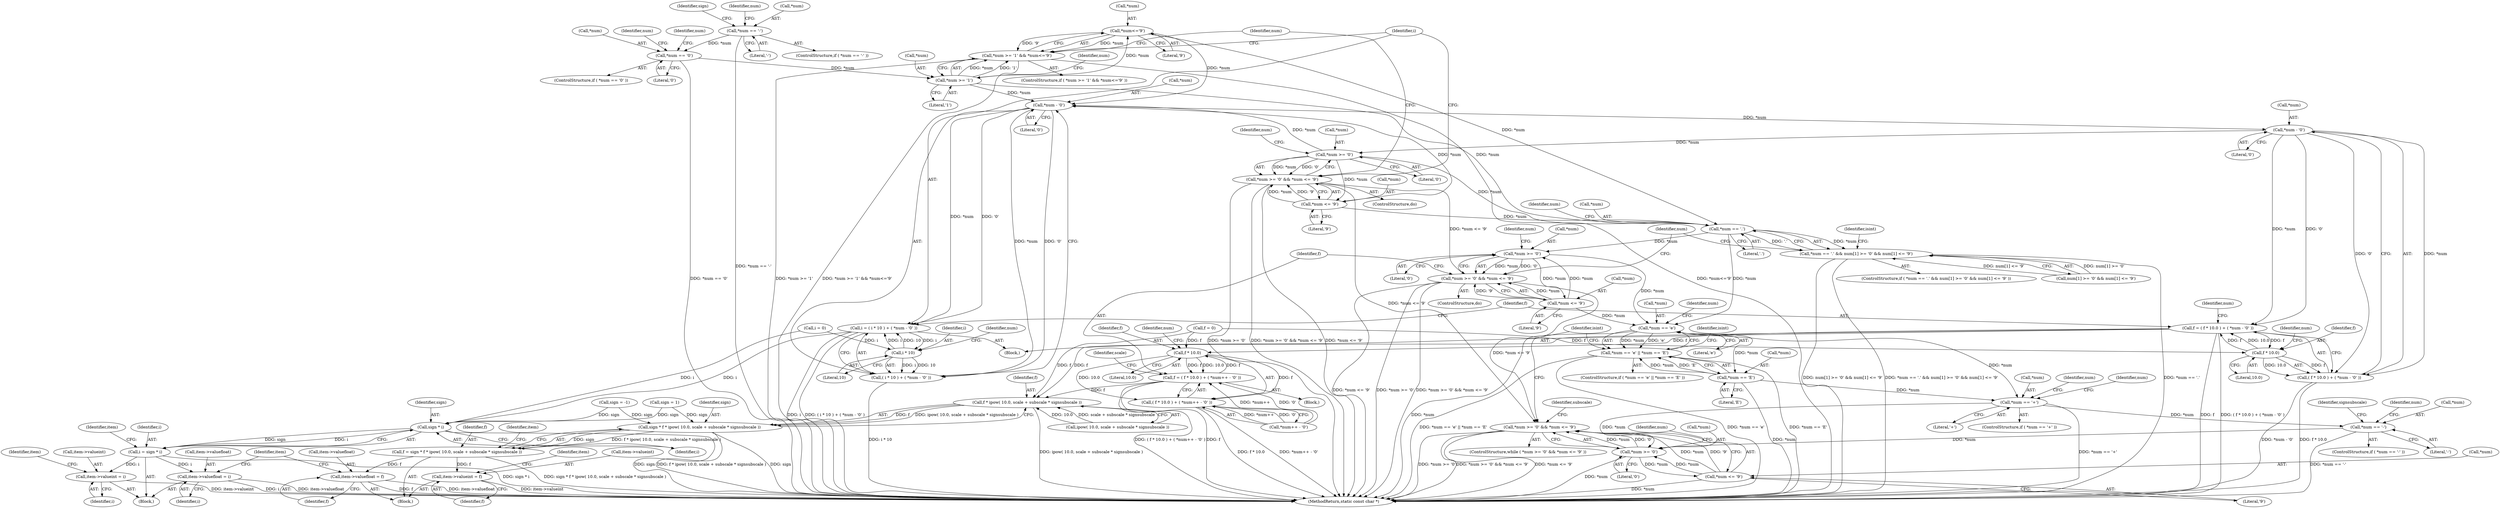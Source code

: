 digraph "1_iperf_91f2fa59e8ed80dfbf400add0164ee0e508e412a_36@pointer" {
"1000167" [label="(Call,*num<='9')"];
"1000163" [label="(Call,*num >= '1')"];
"1000155" [label="(Call,*num == '0')"];
"1000143" [label="(Call,*num == '-')"];
"1000162" [label="(Call,*num >= '1' && *num<='9')"];
"1000180" [label="(Call,*num - '0')"];
"1000174" [label="(Call,i = ( i * 10 ) + ( *num - '0' ))"];
"1000177" [label="(Call,i * 10)"];
"1000176" [label="(Call,( i * 10 ) + ( *num - '0' ))"];
"1000314" [label="(Call,sign * i)"];
"1000312" [label="(Call,i = sign * i)"];
"1000317" [label="(Call,item->valueint = i)"];
"1000322" [label="(Call,item->valuefloat = i)"];
"1000190" [label="(Call,*num - '0')"];
"1000184" [label="(Call,f = ( f * 10.0 ) + ( *num - '0' ))"];
"1000187" [label="(Call,f * 10.0)"];
"1000186" [label="(Call,( f * 10.0 ) + ( *num - '0' ))"];
"1000233" [label="(Call,f * 10.0)"];
"1000230" [label="(Call,f = ( f * 10.0 ) + ( *num++ - '0' ))"];
"1000333" [label="(Call,f * ipow( 10.0, scale + subscale * signsubscale ))"];
"1000331" [label="(Call,sign * f * ipow( 10.0, scale + subscale * signsubscale ))"];
"1000329" [label="(Call,f = sign * f * ipow( 10.0, scale + subscale * signsubscale ))"];
"1000342" [label="(Call,item->valueint = f)"];
"1000347" [label="(Call,item->valuefloat = f)"];
"1000232" [label="(Call,( f * 10.0 ) + ( *num++ - '0' ))"];
"1000197" [label="(Call,*num >= '0')"];
"1000196" [label="(Call,*num >= '0' && *num <= '9')"];
"1000243" [label="(Call,*num >= '0' && *num <= '9')"];
"1000289" [label="(Call,*num >= '0' && *num <= '9')"];
"1000201" [label="(Call,*num <= '9')"];
"1000207" [label="(Call,*num == '.')"];
"1000206" [label="(Call,*num == '.' && num[1] >= '0' && num[1] <= '9')"];
"1000244" [label="(Call,*num >= '0')"];
"1000248" [label="(Call,*num <= '9')"];
"1000254" [label="(Call,*num == 'e')"];
"1000253" [label="(Call,*num == 'e' || *num == 'E')"];
"1000258" [label="(Call,*num == 'E')"];
"1000269" [label="(Call,*num == '+')"];
"1000277" [label="(Call,*num == '-')"];
"1000290" [label="(Call,*num >= '0')"];
"1000294" [label="(Call,*num <= '9')"];
"1000251" [label="(Literal,'9')"];
"1000331" [label="(Call,sign * f * ipow( 10.0, scale + subscale * signsubscale ))"];
"1000230" [label="(Call,f = ( f * 10.0 ) + ( *num++ - '0' ))"];
"1000354" [label="(Identifier,item)"];
"1000184" [label="(Call,f = ( f * 10.0 ) + ( *num - '0' ))"];
"1000359" [label="(MethodReturn,static const char *)"];
"1000127" [label="(Call,sign = 1)"];
"1000232" [label="(Call,( f * 10.0 ) + ( *num++ - '0' ))"];
"1000191" [label="(Call,*num)"];
"1000256" [label="(Identifier,num)"];
"1000297" [label="(Literal,'9')"];
"1000206" [label="(Call,*num == '.' && num[1] >= '0' && num[1] <= '9')"];
"1000186" [label="(Call,( f * 10.0 ) + ( *num - '0' ))"];
"1000274" [label="(Identifier,num)"];
"1000296" [label="(Identifier,num)"];
"1000258" [label="(Call,*num == 'E')"];
"1000252" [label="(ControlStructure,if ( *num == 'e' || *num == 'E' ))"];
"1000315" [label="(Identifier,sign)"];
"1000202" [label="(Call,*num)"];
"1000346" [label="(Identifier,f)"];
"1000214" [label="(Identifier,num)"];
"1000176" [label="(Call,( i * 10 ) + ( *num - '0' ))"];
"1000348" [label="(Call,item->valuefloat)"];
"1000172" [label="(ControlStructure,do)"];
"1000229" [label="(Block,)"];
"1000209" [label="(Identifier,num)"];
"1000167" [label="(Call,*num<='9')"];
"1000349" [label="(Identifier,item)"];
"1000323" [label="(Call,item->valuefloat)"];
"1000196" [label="(Call,*num >= '0' && *num <= '9')"];
"1000192" [label="(Identifier,num)"];
"1000234" [label="(Identifier,f)"];
"1000312" [label="(Call,i = sign * i)"];
"1000168" [label="(Call,*num)"];
"1000236" [label="(Call,*num++ - '0')"];
"1000177" [label="(Call,i * 10)"];
"1000316" [label="(Identifier,i)"];
"1000144" [label="(Call,*num)"];
"1000195" [label="(Identifier,num)"];
"1000198" [label="(Call,*num)"];
"1000231" [label="(Identifier,f)"];
"1000330" [label="(Identifier,f)"];
"1000239" [label="(Identifier,num)"];
"1000155" [label="(Call,*num == '0')"];
"1000161" [label="(ControlStructure,if ( *num >= '1' && *num<='9' ))"];
"1000143" [label="(Call,*num == '-')"];
"1000270" [label="(Call,*num)"];
"1000164" [label="(Call,*num)"];
"1000335" [label="(Call,ipow( 10.0, scale + subscale * signsubscale ))"];
"1000197" [label="(Call,*num >= '0')"];
"1000324" [label="(Identifier,item)"];
"1000188" [label="(Identifier,f)"];
"1000344" [label="(Identifier,item)"];
"1000311" [label="(Block,)"];
"1000255" [label="(Call,*num)"];
"1000187" [label="(Call,f * 10.0)"];
"1000204" [label="(Literal,'9')"];
"1000119" [label="(Call,f = 0)"];
"1000295" [label="(Call,*num)"];
"1000248" [label="(Call,*num <= '9')"];
"1000329" [label="(Call,f = sign * f * ipow( 10.0, scale + subscale * signsubscale ))"];
"1000162" [label="(Call,*num >= '1' && *num<='9')"];
"1000260" [label="(Identifier,num)"];
"1000165" [label="(Identifier,num)"];
"1000154" [label="(ControlStructure,if ( *num == '0' ))"];
"1000293" [label="(Literal,'0')"];
"1000278" [label="(Call,*num)"];
"1000269" [label="(Call,*num == '+')"];
"1000146" [label="(Literal,'-')"];
"1000332" [label="(Identifier,sign)"];
"1000333" [label="(Call,f * ipow( 10.0, scale + subscale * signsubscale ))"];
"1000160" [label="(Identifier,num)"];
"1000276" [label="(ControlStructure,if ( *num == '-' ))"];
"1000208" [label="(Call,*num)"];
"1000310" [label="(Identifier,isint)"];
"1000224" [label="(Identifier,isint)"];
"1000185" [label="(Identifier,f)"];
"1000181" [label="(Call,*num)"];
"1000347" [label="(Call,item->valuefloat = f)"];
"1000249" [label="(Call,*num)"];
"1000228" [label="(ControlStructure,do)"];
"1000244" [label="(Call,*num >= '0')"];
"1000261" [label="(Literal,'E')"];
"1000149" [label="(Identifier,sign)"];
"1000233" [label="(Call,f * 10.0)"];
"1000351" [label="(Identifier,f)"];
"1000142" [label="(ControlStructure,if ( *num == '-' ))"];
"1000183" [label="(Literal,'0')"];
"1000207" [label="(Call,*num == '.')"];
"1000288" [label="(ControlStructure,while ( *num >= '0' && *num <= '9' ))"];
"1000190" [label="(Call,*num - '0')"];
"1000169" [label="(Identifier,num)"];
"1000283" [label="(Identifier,signsubscale)"];
"1000319" [label="(Identifier,item)"];
"1000277" [label="(Call,*num == '-')"];
"1000158" [label="(Literal,'0')"];
"1000166" [label="(Literal,'1')"];
"1000235" [label="(Literal,10.0)"];
"1000148" [label="(Call,sign = -1)"];
"1000193" [label="(Literal,'0')"];
"1000272" [label="(Literal,'+')"];
"1000268" [label="(ControlStructure,if ( *num == '+' ))"];
"1000245" [label="(Call,*num)"];
"1000157" [label="(Identifier,num)"];
"1000326" [label="(Identifier,i)"];
"1000299" [label="(Identifier,subscale)"];
"1000175" [label="(Identifier,i)"];
"1000294" [label="(Call,*num <= '9')"];
"1000259" [label="(Call,*num)"];
"1000257" [label="(Literal,'e')"];
"1000250" [label="(Identifier,num)"];
"1000328" [label="(Block,)"];
"1000210" [label="(Literal,'.')"];
"1000242" [label="(Identifier,scale)"];
"1000200" [label="(Literal,'0')"];
"1000201" [label="(Call,*num <= '9')"];
"1000179" [label="(Literal,10)"];
"1000279" [label="(Identifier,num)"];
"1000178" [label="(Identifier,i)"];
"1000343" [label="(Call,item->valueint)"];
"1000163" [label="(Call,*num >= '1')"];
"1000290" [label="(Call,*num >= '0')"];
"1000264" [label="(Identifier,isint)"];
"1000342" [label="(Call,item->valueint = f)"];
"1000318" [label="(Call,item->valueint)"];
"1000180" [label="(Call,*num - '0')"];
"1000317" [label="(Call,item->valueint = i)"];
"1000205" [label="(ControlStructure,if ( *num == '.' && num[1] >= '0' && num[1] <= '9' ))"];
"1000291" [label="(Call,*num)"];
"1000156" [label="(Call,*num)"];
"1000280" [label="(Literal,'-')"];
"1000253" [label="(Call,*num == 'e' || *num == 'E')"];
"1000203" [label="(Identifier,num)"];
"1000243" [label="(Call,*num >= '0' && *num <= '9')"];
"1000170" [label="(Literal,'9')"];
"1000321" [label="(Identifier,i)"];
"1000174" [label="(Call,i = ( i * 10 ) + ( *num - '0' ))"];
"1000254" [label="(Call,*num == 'e')"];
"1000211" [label="(Call,num[1] >= '0' && num[1] <= '9')"];
"1000292" [label="(Identifier,num)"];
"1000334" [label="(Identifier,f)"];
"1000247" [label="(Literal,'0')"];
"1000314" [label="(Call,sign * i)"];
"1000173" [label="(Block,)"];
"1000115" [label="(Call,i = 0)"];
"1000313" [label="(Identifier,i)"];
"1000322" [label="(Call,item->valuefloat = i)"];
"1000189" [label="(Literal,10.0)"];
"1000289" [label="(Call,*num >= '0' && *num <= '9')"];
"1000182" [label="(Identifier,num)"];
"1000167" -> "1000162"  [label="AST: "];
"1000167" -> "1000170"  [label="CFG: "];
"1000168" -> "1000167"  [label="AST: "];
"1000170" -> "1000167"  [label="AST: "];
"1000162" -> "1000167"  [label="CFG: "];
"1000167" -> "1000162"  [label="DDG: *num"];
"1000167" -> "1000162"  [label="DDG: '9'"];
"1000163" -> "1000167"  [label="DDG: *num"];
"1000167" -> "1000180"  [label="DDG: *num"];
"1000167" -> "1000207"  [label="DDG: *num"];
"1000163" -> "1000162"  [label="AST: "];
"1000163" -> "1000166"  [label="CFG: "];
"1000164" -> "1000163"  [label="AST: "];
"1000166" -> "1000163"  [label="AST: "];
"1000169" -> "1000163"  [label="CFG: "];
"1000162" -> "1000163"  [label="CFG: "];
"1000163" -> "1000162"  [label="DDG: *num"];
"1000163" -> "1000162"  [label="DDG: '1'"];
"1000155" -> "1000163"  [label="DDG: *num"];
"1000163" -> "1000180"  [label="DDG: *num"];
"1000163" -> "1000207"  [label="DDG: *num"];
"1000155" -> "1000154"  [label="AST: "];
"1000155" -> "1000158"  [label="CFG: "];
"1000156" -> "1000155"  [label="AST: "];
"1000158" -> "1000155"  [label="AST: "];
"1000160" -> "1000155"  [label="CFG: "];
"1000165" -> "1000155"  [label="CFG: "];
"1000155" -> "1000359"  [label="DDG: *num == '0'"];
"1000143" -> "1000155"  [label="DDG: *num"];
"1000143" -> "1000142"  [label="AST: "];
"1000143" -> "1000146"  [label="CFG: "];
"1000144" -> "1000143"  [label="AST: "];
"1000146" -> "1000143"  [label="AST: "];
"1000149" -> "1000143"  [label="CFG: "];
"1000157" -> "1000143"  [label="CFG: "];
"1000143" -> "1000359"  [label="DDG: *num == '-'"];
"1000162" -> "1000161"  [label="AST: "];
"1000175" -> "1000162"  [label="CFG: "];
"1000209" -> "1000162"  [label="CFG: "];
"1000162" -> "1000359"  [label="DDG: *num<='9'"];
"1000162" -> "1000359"  [label="DDG: *num >= '1'"];
"1000162" -> "1000359"  [label="DDG: *num >= '1' && *num<='9'"];
"1000180" -> "1000176"  [label="AST: "];
"1000180" -> "1000183"  [label="CFG: "];
"1000181" -> "1000180"  [label="AST: "];
"1000183" -> "1000180"  [label="AST: "];
"1000176" -> "1000180"  [label="CFG: "];
"1000180" -> "1000174"  [label="DDG: *num"];
"1000180" -> "1000174"  [label="DDG: '0'"];
"1000180" -> "1000176"  [label="DDG: *num"];
"1000180" -> "1000176"  [label="DDG: '0'"];
"1000201" -> "1000180"  [label="DDG: *num"];
"1000197" -> "1000180"  [label="DDG: *num"];
"1000180" -> "1000190"  [label="DDG: *num"];
"1000174" -> "1000173"  [label="AST: "];
"1000174" -> "1000176"  [label="CFG: "];
"1000175" -> "1000174"  [label="AST: "];
"1000176" -> "1000174"  [label="AST: "];
"1000185" -> "1000174"  [label="CFG: "];
"1000174" -> "1000359"  [label="DDG: ( i * 10 ) + ( *num - '0' )"];
"1000174" -> "1000359"  [label="DDG: i"];
"1000177" -> "1000174"  [label="DDG: i"];
"1000177" -> "1000174"  [label="DDG: 10"];
"1000174" -> "1000177"  [label="DDG: i"];
"1000174" -> "1000314"  [label="DDG: i"];
"1000177" -> "1000176"  [label="AST: "];
"1000177" -> "1000179"  [label="CFG: "];
"1000178" -> "1000177"  [label="AST: "];
"1000179" -> "1000177"  [label="AST: "];
"1000182" -> "1000177"  [label="CFG: "];
"1000177" -> "1000176"  [label="DDG: i"];
"1000177" -> "1000176"  [label="DDG: 10"];
"1000115" -> "1000177"  [label="DDG: i"];
"1000176" -> "1000359"  [label="DDG: i * 10"];
"1000314" -> "1000312"  [label="AST: "];
"1000314" -> "1000316"  [label="CFG: "];
"1000315" -> "1000314"  [label="AST: "];
"1000316" -> "1000314"  [label="AST: "];
"1000312" -> "1000314"  [label="CFG: "];
"1000314" -> "1000359"  [label="DDG: sign"];
"1000314" -> "1000312"  [label="DDG: sign"];
"1000314" -> "1000312"  [label="DDG: i"];
"1000148" -> "1000314"  [label="DDG: sign"];
"1000127" -> "1000314"  [label="DDG: sign"];
"1000115" -> "1000314"  [label="DDG: i"];
"1000312" -> "1000311"  [label="AST: "];
"1000313" -> "1000312"  [label="AST: "];
"1000319" -> "1000312"  [label="CFG: "];
"1000312" -> "1000359"  [label="DDG: sign * i"];
"1000312" -> "1000317"  [label="DDG: i"];
"1000312" -> "1000322"  [label="DDG: i"];
"1000317" -> "1000311"  [label="AST: "];
"1000317" -> "1000321"  [label="CFG: "];
"1000318" -> "1000317"  [label="AST: "];
"1000321" -> "1000317"  [label="AST: "];
"1000324" -> "1000317"  [label="CFG: "];
"1000317" -> "1000359"  [label="DDG: item->valueint"];
"1000322" -> "1000311"  [label="AST: "];
"1000322" -> "1000326"  [label="CFG: "];
"1000323" -> "1000322"  [label="AST: "];
"1000326" -> "1000322"  [label="AST: "];
"1000354" -> "1000322"  [label="CFG: "];
"1000322" -> "1000359"  [label="DDG: i"];
"1000322" -> "1000359"  [label="DDG: item->valuefloat"];
"1000190" -> "1000186"  [label="AST: "];
"1000190" -> "1000193"  [label="CFG: "];
"1000191" -> "1000190"  [label="AST: "];
"1000193" -> "1000190"  [label="AST: "];
"1000186" -> "1000190"  [label="CFG: "];
"1000190" -> "1000184"  [label="DDG: *num"];
"1000190" -> "1000184"  [label="DDG: '0'"];
"1000190" -> "1000186"  [label="DDG: *num"];
"1000190" -> "1000186"  [label="DDG: '0'"];
"1000190" -> "1000197"  [label="DDG: *num"];
"1000184" -> "1000173"  [label="AST: "];
"1000184" -> "1000186"  [label="CFG: "];
"1000185" -> "1000184"  [label="AST: "];
"1000186" -> "1000184"  [label="AST: "];
"1000195" -> "1000184"  [label="CFG: "];
"1000184" -> "1000359"  [label="DDG: ( f * 10.0 ) + ( *num - '0' )"];
"1000184" -> "1000359"  [label="DDG: f"];
"1000187" -> "1000184"  [label="DDG: f"];
"1000187" -> "1000184"  [label="DDG: 10.0"];
"1000184" -> "1000187"  [label="DDG: f"];
"1000184" -> "1000233"  [label="DDG: f"];
"1000184" -> "1000333"  [label="DDG: f"];
"1000187" -> "1000186"  [label="AST: "];
"1000187" -> "1000189"  [label="CFG: "];
"1000188" -> "1000187"  [label="AST: "];
"1000189" -> "1000187"  [label="AST: "];
"1000192" -> "1000187"  [label="CFG: "];
"1000187" -> "1000186"  [label="DDG: f"];
"1000187" -> "1000186"  [label="DDG: 10.0"];
"1000119" -> "1000187"  [label="DDG: f"];
"1000186" -> "1000359"  [label="DDG: f * 10.0"];
"1000186" -> "1000359"  [label="DDG: *num - '0'"];
"1000233" -> "1000232"  [label="AST: "];
"1000233" -> "1000235"  [label="CFG: "];
"1000234" -> "1000233"  [label="AST: "];
"1000235" -> "1000233"  [label="AST: "];
"1000239" -> "1000233"  [label="CFG: "];
"1000233" -> "1000230"  [label="DDG: f"];
"1000233" -> "1000230"  [label="DDG: 10.0"];
"1000233" -> "1000232"  [label="DDG: f"];
"1000233" -> "1000232"  [label="DDG: 10.0"];
"1000230" -> "1000233"  [label="DDG: f"];
"1000119" -> "1000233"  [label="DDG: f"];
"1000230" -> "1000229"  [label="AST: "];
"1000230" -> "1000232"  [label="CFG: "];
"1000231" -> "1000230"  [label="AST: "];
"1000232" -> "1000230"  [label="AST: "];
"1000242" -> "1000230"  [label="CFG: "];
"1000230" -> "1000359"  [label="DDG: f"];
"1000230" -> "1000359"  [label="DDG: ( f * 10.0 ) + ( *num++ - '0' )"];
"1000236" -> "1000230"  [label="DDG: *num++"];
"1000236" -> "1000230"  [label="DDG: '0'"];
"1000230" -> "1000333"  [label="DDG: f"];
"1000333" -> "1000331"  [label="AST: "];
"1000333" -> "1000335"  [label="CFG: "];
"1000334" -> "1000333"  [label="AST: "];
"1000335" -> "1000333"  [label="AST: "];
"1000331" -> "1000333"  [label="CFG: "];
"1000333" -> "1000359"  [label="DDG: ipow( 10.0, scale + subscale * signsubscale )"];
"1000333" -> "1000331"  [label="DDG: f"];
"1000333" -> "1000331"  [label="DDG: ipow( 10.0, scale + subscale * signsubscale )"];
"1000119" -> "1000333"  [label="DDG: f"];
"1000335" -> "1000333"  [label="DDG: 10.0"];
"1000335" -> "1000333"  [label="DDG: scale + subscale * signsubscale"];
"1000331" -> "1000329"  [label="AST: "];
"1000332" -> "1000331"  [label="AST: "];
"1000329" -> "1000331"  [label="CFG: "];
"1000331" -> "1000359"  [label="DDG: f * ipow( 10.0, scale + subscale * signsubscale )"];
"1000331" -> "1000359"  [label="DDG: sign"];
"1000331" -> "1000329"  [label="DDG: sign"];
"1000331" -> "1000329"  [label="DDG: f * ipow( 10.0, scale + subscale * signsubscale )"];
"1000148" -> "1000331"  [label="DDG: sign"];
"1000127" -> "1000331"  [label="DDG: sign"];
"1000329" -> "1000328"  [label="AST: "];
"1000330" -> "1000329"  [label="AST: "];
"1000344" -> "1000329"  [label="CFG: "];
"1000329" -> "1000359"  [label="DDG: sign * f * ipow( 10.0, scale + subscale * signsubscale )"];
"1000329" -> "1000342"  [label="DDG: f"];
"1000329" -> "1000347"  [label="DDG: f"];
"1000342" -> "1000328"  [label="AST: "];
"1000342" -> "1000346"  [label="CFG: "];
"1000343" -> "1000342"  [label="AST: "];
"1000346" -> "1000342"  [label="AST: "];
"1000349" -> "1000342"  [label="CFG: "];
"1000342" -> "1000359"  [label="DDG: item->valueint"];
"1000347" -> "1000328"  [label="AST: "];
"1000347" -> "1000351"  [label="CFG: "];
"1000348" -> "1000347"  [label="AST: "];
"1000351" -> "1000347"  [label="AST: "];
"1000354" -> "1000347"  [label="CFG: "];
"1000347" -> "1000359"  [label="DDG: f"];
"1000347" -> "1000359"  [label="DDG: item->valuefloat"];
"1000232" -> "1000236"  [label="CFG: "];
"1000236" -> "1000232"  [label="AST: "];
"1000232" -> "1000359"  [label="DDG: *num++ - '0'"];
"1000232" -> "1000359"  [label="DDG: f * 10.0"];
"1000236" -> "1000232"  [label="DDG: *num++"];
"1000236" -> "1000232"  [label="DDG: '0'"];
"1000197" -> "1000196"  [label="AST: "];
"1000197" -> "1000200"  [label="CFG: "];
"1000198" -> "1000197"  [label="AST: "];
"1000200" -> "1000197"  [label="AST: "];
"1000203" -> "1000197"  [label="CFG: "];
"1000196" -> "1000197"  [label="CFG: "];
"1000197" -> "1000196"  [label="DDG: *num"];
"1000197" -> "1000196"  [label="DDG: '0'"];
"1000197" -> "1000201"  [label="DDG: *num"];
"1000197" -> "1000207"  [label="DDG: *num"];
"1000196" -> "1000172"  [label="AST: "];
"1000196" -> "1000201"  [label="CFG: "];
"1000201" -> "1000196"  [label="AST: "];
"1000175" -> "1000196"  [label="CFG: "];
"1000209" -> "1000196"  [label="CFG: "];
"1000196" -> "1000359"  [label="DDG: *num <= '9'"];
"1000196" -> "1000359"  [label="DDG: *num >= '0'"];
"1000196" -> "1000359"  [label="DDG: *num >= '0' && *num <= '9'"];
"1000201" -> "1000196"  [label="DDG: *num"];
"1000201" -> "1000196"  [label="DDG: '9'"];
"1000196" -> "1000243"  [label="DDG: *num <= '9'"];
"1000196" -> "1000289"  [label="DDG: *num <= '9'"];
"1000243" -> "1000228"  [label="AST: "];
"1000243" -> "1000244"  [label="CFG: "];
"1000243" -> "1000248"  [label="CFG: "];
"1000244" -> "1000243"  [label="AST: "];
"1000248" -> "1000243"  [label="AST: "];
"1000231" -> "1000243"  [label="CFG: "];
"1000256" -> "1000243"  [label="CFG: "];
"1000243" -> "1000359"  [label="DDG: *num <= '9'"];
"1000243" -> "1000359"  [label="DDG: *num >= '0'"];
"1000243" -> "1000359"  [label="DDG: *num >= '0' && *num <= '9'"];
"1000244" -> "1000243"  [label="DDG: *num"];
"1000244" -> "1000243"  [label="DDG: '0'"];
"1000248" -> "1000243"  [label="DDG: *num"];
"1000248" -> "1000243"  [label="DDG: '9'"];
"1000243" -> "1000289"  [label="DDG: *num <= '9'"];
"1000289" -> "1000288"  [label="AST: "];
"1000289" -> "1000290"  [label="CFG: "];
"1000289" -> "1000294"  [label="CFG: "];
"1000290" -> "1000289"  [label="AST: "];
"1000294" -> "1000289"  [label="AST: "];
"1000299" -> "1000289"  [label="CFG: "];
"1000310" -> "1000289"  [label="CFG: "];
"1000289" -> "1000359"  [label="DDG: *num <= '9'"];
"1000289" -> "1000359"  [label="DDG: *num >= '0'"];
"1000289" -> "1000359"  [label="DDG: *num >= '0' && *num <= '9'"];
"1000290" -> "1000289"  [label="DDG: *num"];
"1000290" -> "1000289"  [label="DDG: '0'"];
"1000294" -> "1000289"  [label="DDG: *num"];
"1000294" -> "1000289"  [label="DDG: '9'"];
"1000201" -> "1000204"  [label="CFG: "];
"1000202" -> "1000201"  [label="AST: "];
"1000204" -> "1000201"  [label="AST: "];
"1000201" -> "1000207"  [label="DDG: *num"];
"1000207" -> "1000206"  [label="AST: "];
"1000207" -> "1000210"  [label="CFG: "];
"1000208" -> "1000207"  [label="AST: "];
"1000210" -> "1000207"  [label="AST: "];
"1000214" -> "1000207"  [label="CFG: "];
"1000206" -> "1000207"  [label="CFG: "];
"1000207" -> "1000206"  [label="DDG: *num"];
"1000207" -> "1000206"  [label="DDG: '.'"];
"1000207" -> "1000244"  [label="DDG: *num"];
"1000207" -> "1000254"  [label="DDG: *num"];
"1000206" -> "1000205"  [label="AST: "];
"1000206" -> "1000211"  [label="CFG: "];
"1000211" -> "1000206"  [label="AST: "];
"1000224" -> "1000206"  [label="CFG: "];
"1000256" -> "1000206"  [label="CFG: "];
"1000206" -> "1000359"  [label="DDG: *num == '.' && num[1] >= '0' && num[1] <= '9'"];
"1000206" -> "1000359"  [label="DDG: *num == '.'"];
"1000206" -> "1000359"  [label="DDG: num[1] >= '0' && num[1] <= '9'"];
"1000211" -> "1000206"  [label="DDG: num[1] >= '0'"];
"1000211" -> "1000206"  [label="DDG: num[1] <= '9'"];
"1000244" -> "1000247"  [label="CFG: "];
"1000245" -> "1000244"  [label="AST: "];
"1000247" -> "1000244"  [label="AST: "];
"1000250" -> "1000244"  [label="CFG: "];
"1000248" -> "1000244"  [label="DDG: *num"];
"1000244" -> "1000248"  [label="DDG: *num"];
"1000244" -> "1000254"  [label="DDG: *num"];
"1000248" -> "1000251"  [label="CFG: "];
"1000249" -> "1000248"  [label="AST: "];
"1000251" -> "1000248"  [label="AST: "];
"1000248" -> "1000254"  [label="DDG: *num"];
"1000254" -> "1000253"  [label="AST: "];
"1000254" -> "1000257"  [label="CFG: "];
"1000255" -> "1000254"  [label="AST: "];
"1000257" -> "1000254"  [label="AST: "];
"1000260" -> "1000254"  [label="CFG: "];
"1000253" -> "1000254"  [label="CFG: "];
"1000254" -> "1000359"  [label="DDG: *num"];
"1000254" -> "1000253"  [label="DDG: *num"];
"1000254" -> "1000253"  [label="DDG: 'e'"];
"1000254" -> "1000258"  [label="DDG: *num"];
"1000254" -> "1000269"  [label="DDG: *num"];
"1000253" -> "1000252"  [label="AST: "];
"1000253" -> "1000258"  [label="CFG: "];
"1000258" -> "1000253"  [label="AST: "];
"1000264" -> "1000253"  [label="CFG: "];
"1000310" -> "1000253"  [label="CFG: "];
"1000253" -> "1000359"  [label="DDG: *num == 'e' || *num == 'E'"];
"1000253" -> "1000359"  [label="DDG: *num == 'e'"];
"1000253" -> "1000359"  [label="DDG: *num == 'E'"];
"1000258" -> "1000253"  [label="DDG: *num"];
"1000258" -> "1000253"  [label="DDG: 'E'"];
"1000258" -> "1000261"  [label="CFG: "];
"1000259" -> "1000258"  [label="AST: "];
"1000261" -> "1000258"  [label="AST: "];
"1000258" -> "1000359"  [label="DDG: *num"];
"1000258" -> "1000269"  [label="DDG: *num"];
"1000269" -> "1000268"  [label="AST: "];
"1000269" -> "1000272"  [label="CFG: "];
"1000270" -> "1000269"  [label="AST: "];
"1000272" -> "1000269"  [label="AST: "];
"1000274" -> "1000269"  [label="CFG: "];
"1000279" -> "1000269"  [label="CFG: "];
"1000269" -> "1000359"  [label="DDG: *num == '+'"];
"1000269" -> "1000277"  [label="DDG: *num"];
"1000269" -> "1000290"  [label="DDG: *num"];
"1000277" -> "1000276"  [label="AST: "];
"1000277" -> "1000280"  [label="CFG: "];
"1000278" -> "1000277"  [label="AST: "];
"1000280" -> "1000277"  [label="AST: "];
"1000283" -> "1000277"  [label="CFG: "];
"1000292" -> "1000277"  [label="CFG: "];
"1000277" -> "1000359"  [label="DDG: *num == '-'"];
"1000277" -> "1000290"  [label="DDG: *num"];
"1000290" -> "1000293"  [label="CFG: "];
"1000291" -> "1000290"  [label="AST: "];
"1000293" -> "1000290"  [label="AST: "];
"1000296" -> "1000290"  [label="CFG: "];
"1000290" -> "1000359"  [label="DDG: *num"];
"1000294" -> "1000290"  [label="DDG: *num"];
"1000290" -> "1000294"  [label="DDG: *num"];
"1000294" -> "1000297"  [label="CFG: "];
"1000295" -> "1000294"  [label="AST: "];
"1000297" -> "1000294"  [label="AST: "];
"1000294" -> "1000359"  [label="DDG: *num"];
}
